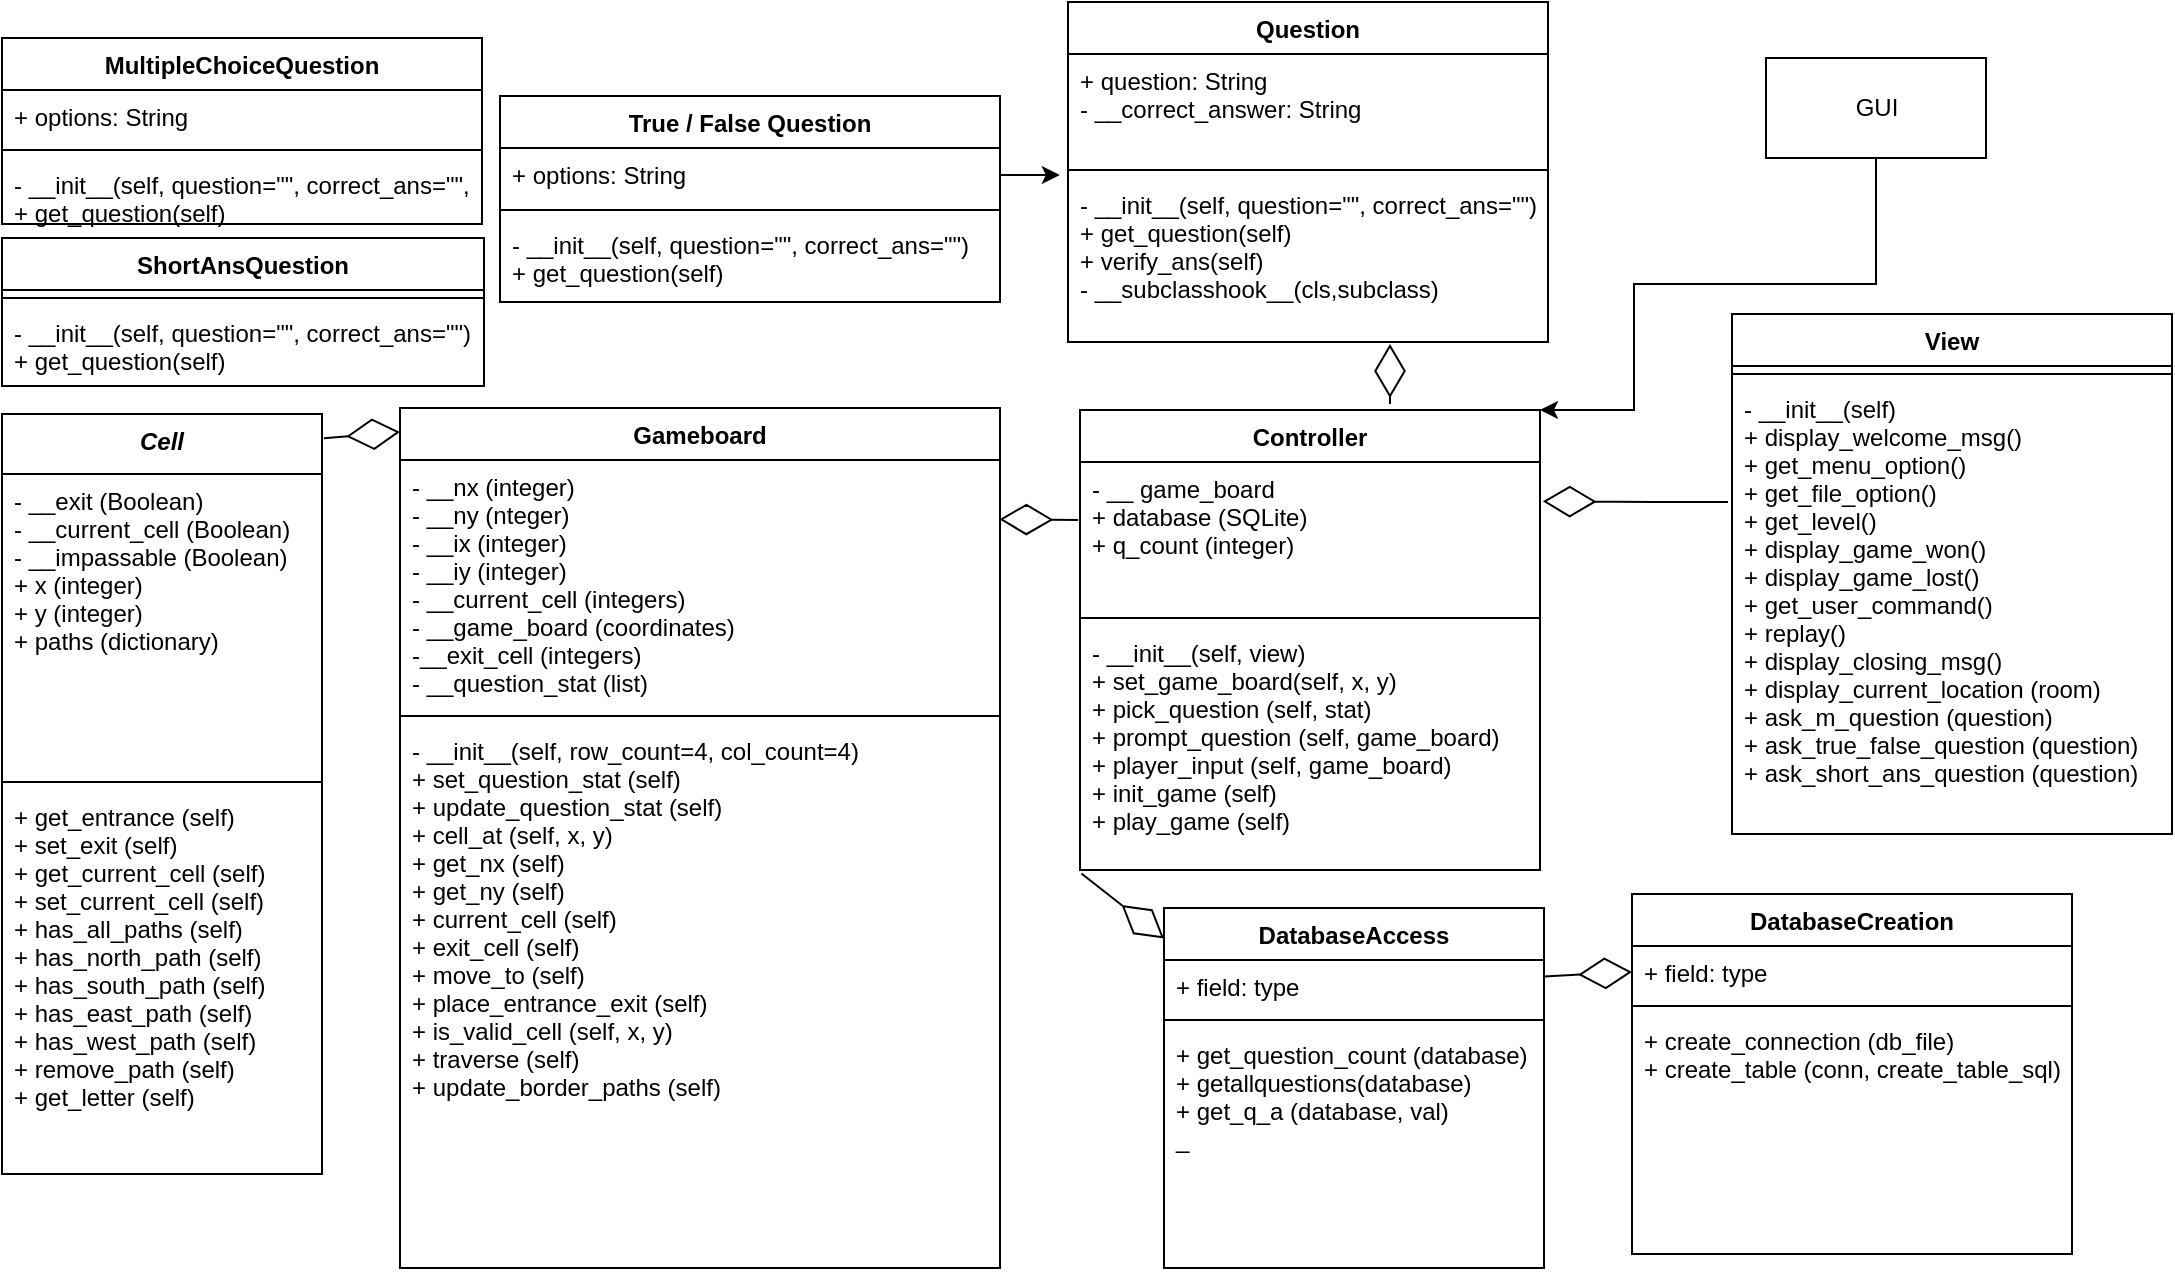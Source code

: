 <mxfile version="14.4.3" type="device"><diagram id="2pzU6UBAtQB1RrakLwoV" name="Page-1"><mxGraphModel dx="1537" dy="942" grid="0" gridSize="10" guides="0" tooltips="1" connect="1" arrows="1" fold="1" page="0" pageScale="1" pageWidth="850" pageHeight="1100" math="0" shadow="0"><root><mxCell id="0"/><mxCell id="1" parent="0"/><mxCell id="dtdOn8wVSNTpU2MTarlF-1" value="Controller" style="swimlane;fontStyle=1;align=center;verticalAlign=top;childLayout=stackLayout;horizontal=1;startSize=26;horizontalStack=0;resizeParent=1;resizeParentMax=0;resizeLast=0;collapsible=1;marginBottom=0;" parent="1" vertex="1"><mxGeometry x="304" y="278" width="230" height="230" as="geometry"/></mxCell><mxCell id="dtdOn8wVSNTpU2MTarlF-2" value="- __ game_board&#10;+ database (SQLite)&#10;+ q_count (integer)" style="text;strokeColor=none;fillColor=none;align=left;verticalAlign=top;spacingLeft=4;spacingRight=4;overflow=hidden;rotatable=0;points=[[0,0.5],[1,0.5]];portConstraint=eastwest;" parent="dtdOn8wVSNTpU2MTarlF-1" vertex="1"><mxGeometry y="26" width="230" height="74" as="geometry"/></mxCell><mxCell id="dtdOn8wVSNTpU2MTarlF-3" value="" style="line;strokeWidth=1;fillColor=none;align=left;verticalAlign=middle;spacingTop=-1;spacingLeft=3;spacingRight=3;rotatable=0;labelPosition=right;points=[];portConstraint=eastwest;" parent="dtdOn8wVSNTpU2MTarlF-1" vertex="1"><mxGeometry y="100" width="230" height="8" as="geometry"/></mxCell><mxCell id="dtdOn8wVSNTpU2MTarlF-4" value="- __init__(self, view)&#10;+ set_game_board(self, x, y)&#10;+ pick_question (self, stat)&#10;+ prompt_question (self, game_board)&#10;+ player_input (self, game_board)&#10;+ init_game (self)&#10;+ play_game (self)&#10;&#10;" style="text;strokeColor=none;fillColor=none;align=left;verticalAlign=top;spacingLeft=4;spacingRight=4;overflow=hidden;rotatable=0;points=[[0,0.5],[1,0.5]];portConstraint=eastwest;" parent="dtdOn8wVSNTpU2MTarlF-1" vertex="1"><mxGeometry y="108" width="230" height="122" as="geometry"/></mxCell><mxCell id="dtdOn8wVSNTpU2MTarlF-5" value="Gameboard" style="swimlane;fontStyle=1;align=center;verticalAlign=top;childLayout=stackLayout;horizontal=1;startSize=26;horizontalStack=0;resizeParent=1;resizeParentMax=0;resizeLast=0;collapsible=1;marginBottom=0;" parent="1" vertex="1"><mxGeometry x="-36" y="277" width="300" height="430" as="geometry"/></mxCell><mxCell id="dtdOn8wVSNTpU2MTarlF-29" value="" style="endArrow=diamondThin;endFill=0;endSize=24;html=1;exitX=1.006;exitY=0.032;exitDx=0;exitDy=0;exitPerimeter=0;" parent="dtdOn8wVSNTpU2MTarlF-5" source="dtdOn8wVSNTpU2MTarlF-34" edge="1"><mxGeometry width="160" relative="1" as="geometry"><mxPoint x="-70" y="12" as="sourcePoint"/><mxPoint y="12" as="targetPoint"/></mxGeometry></mxCell><mxCell id="dtdOn8wVSNTpU2MTarlF-6" value="- __nx (integer)&#10;- __ny (nteger)&#10;- __ix (integer)&#10;- __iy (integer)&#10;- __current_cell (integers)&#10;- __game_board (coordinates)&#10;-__exit_cell (integers)&#10;- __question_stat (list)" style="text;strokeColor=none;fillColor=none;align=left;verticalAlign=top;spacingLeft=4;spacingRight=4;overflow=hidden;rotatable=0;points=[[0,0.5],[1,0.5]];portConstraint=eastwest;" parent="dtdOn8wVSNTpU2MTarlF-5" vertex="1"><mxGeometry y="26" width="300" height="124" as="geometry"/></mxCell><mxCell id="dtdOn8wVSNTpU2MTarlF-7" value="" style="line;strokeWidth=1;fillColor=none;align=left;verticalAlign=middle;spacingTop=-1;spacingLeft=3;spacingRight=3;rotatable=0;labelPosition=right;points=[];portConstraint=eastwest;" parent="dtdOn8wVSNTpU2MTarlF-5" vertex="1"><mxGeometry y="150" width="300" height="8" as="geometry"/></mxCell><mxCell id="dtdOn8wVSNTpU2MTarlF-8" value="- __init__(self, row_count=4, col_count=4)&#10;+ set_question_stat (self)&#10;+ update_question_stat (self)&#10;+ cell_at (self, x, y)&#10;+ get_nx (self)&#10;+ get_ny (self)&#10;+ current_cell (self)&#10;+ exit_cell (self)&#10;+ move_to (self)&#10;+ place_entrance_exit (self)&#10;+ is_valid_cell (self, x, y)&#10;+ traverse (self)&#10;+ update_border_paths (self)&#10;" style="text;strokeColor=none;fillColor=none;align=left;verticalAlign=top;spacingLeft=4;spacingRight=4;overflow=hidden;rotatable=0;points=[[0,0.5],[1,0.5]];portConstraint=eastwest;" parent="dtdOn8wVSNTpU2MTarlF-5" vertex="1"><mxGeometry y="158" width="300" height="272" as="geometry"/></mxCell><mxCell id="dtdOn8wVSNTpU2MTarlF-9" value="View" style="swimlane;fontStyle=1;align=center;verticalAlign=top;childLayout=stackLayout;horizontal=1;startSize=26;horizontalStack=0;resizeParent=1;resizeParentMax=0;resizeLast=0;collapsible=1;marginBottom=0;" parent="1" vertex="1"><mxGeometry x="630" y="230" width="220" height="260" as="geometry"/></mxCell><mxCell id="dtdOn8wVSNTpU2MTarlF-11" value="" style="line;strokeWidth=1;fillColor=none;align=left;verticalAlign=middle;spacingTop=-1;spacingLeft=3;spacingRight=3;rotatable=0;labelPosition=right;points=[];portConstraint=eastwest;" parent="dtdOn8wVSNTpU2MTarlF-9" vertex="1"><mxGeometry y="26" width="220" height="8" as="geometry"/></mxCell><mxCell id="dtdOn8wVSNTpU2MTarlF-12" value="- __init__(self)&#10;+ display_welcome_msg()&#10;+ get_menu_option()&#10;+ get_file_option()&#10;+ get_level()&#10;+ display_game_won()&#10;+ display_game_lost()&#10;+ get_user_command()&#10;+ replay()&#10;+ display_closing_msg()&#10;+ display_current_location (room)&#10;+ ask_m_question (question)&#10;+ ask_true_false_question (question)&#10;+ ask_short_ans_question (question)&#10;&#10;" style="text;strokeColor=none;fillColor=none;align=left;verticalAlign=top;spacingLeft=4;spacingRight=4;overflow=hidden;rotatable=0;points=[[0,0.5],[1,0.5]];portConstraint=eastwest;" parent="dtdOn8wVSNTpU2MTarlF-9" vertex="1"><mxGeometry y="34" width="220" height="226" as="geometry"/></mxCell><mxCell id="dtdOn8wVSNTpU2MTarlF-13" value="Question" style="swimlane;fontStyle=1;align=center;verticalAlign=top;childLayout=stackLayout;horizontal=1;startSize=26;horizontalStack=0;resizeParent=1;resizeParentMax=0;resizeLast=0;collapsible=1;marginBottom=0;" parent="1" vertex="1"><mxGeometry x="298" y="74" width="240" height="170" as="geometry"/></mxCell><mxCell id="dtdOn8wVSNTpU2MTarlF-14" value="+ question: String&#10;- __correct_answer: String&#10;" style="text;strokeColor=none;fillColor=none;align=left;verticalAlign=top;spacingLeft=4;spacingRight=4;overflow=hidden;rotatable=0;points=[[0,0.5],[1,0.5]];portConstraint=eastwest;" parent="dtdOn8wVSNTpU2MTarlF-13" vertex="1"><mxGeometry y="26" width="240" height="54" as="geometry"/></mxCell><mxCell id="dtdOn8wVSNTpU2MTarlF-15" value="" style="line;strokeWidth=1;fillColor=none;align=left;verticalAlign=middle;spacingTop=-1;spacingLeft=3;spacingRight=3;rotatable=0;labelPosition=right;points=[];portConstraint=eastwest;" parent="dtdOn8wVSNTpU2MTarlF-13" vertex="1"><mxGeometry y="80" width="240" height="8" as="geometry"/></mxCell><mxCell id="dtdOn8wVSNTpU2MTarlF-16" value="- __init__(self, question=&quot;&quot;, correct_ans=&quot;&quot;)&#10;+ get_question(self)&#10;+ verify_ans(self)&#10;- __subclasshook__(cls,subclass)" style="text;strokeColor=none;fillColor=none;align=left;verticalAlign=top;spacingLeft=4;spacingRight=4;overflow=hidden;rotatable=0;points=[[0,0.5],[1,0.5]];portConstraint=eastwest;" parent="dtdOn8wVSNTpU2MTarlF-13" vertex="1"><mxGeometry y="88" width="240" height="82" as="geometry"/></mxCell><mxCell id="dtdOn8wVSNTpU2MTarlF-17" value="DatabaseAccess" style="swimlane;fontStyle=1;align=center;verticalAlign=top;childLayout=stackLayout;horizontal=1;startSize=26;horizontalStack=0;resizeParent=1;resizeParentMax=0;resizeLast=0;collapsible=1;marginBottom=0;" parent="1" vertex="1"><mxGeometry x="346" y="527" width="190" height="180" as="geometry"/></mxCell><mxCell id="dtdOn8wVSNTpU2MTarlF-18" value="+ field: type" style="text;strokeColor=none;fillColor=none;align=left;verticalAlign=top;spacingLeft=4;spacingRight=4;overflow=hidden;rotatable=0;points=[[0,0.5],[1,0.5]];portConstraint=eastwest;" parent="dtdOn8wVSNTpU2MTarlF-17" vertex="1"><mxGeometry y="26" width="190" height="26" as="geometry"/></mxCell><mxCell id="dtdOn8wVSNTpU2MTarlF-19" value="" style="line;strokeWidth=1;fillColor=none;align=left;verticalAlign=middle;spacingTop=-1;spacingLeft=3;spacingRight=3;rotatable=0;labelPosition=right;points=[];portConstraint=eastwest;" parent="dtdOn8wVSNTpU2MTarlF-17" vertex="1"><mxGeometry y="52" width="190" height="8" as="geometry"/></mxCell><mxCell id="dtdOn8wVSNTpU2MTarlF-20" value="+ get_question_count (database)&#10;+ getallquestions(database)&#10;+ get_q_a (database, val)&#10;_" style="text;strokeColor=none;fillColor=none;align=left;verticalAlign=top;spacingLeft=4;spacingRight=4;overflow=hidden;rotatable=0;points=[[0,0.5],[1,0.5]];portConstraint=eastwest;" parent="dtdOn8wVSNTpU2MTarlF-17" vertex="1"><mxGeometry y="60" width="190" height="120" as="geometry"/></mxCell><mxCell id="dtdOn8wVSNTpU2MTarlF-30" value="" style="endArrow=diamondThin;endFill=0;endSize=24;html=1;entryX=0.999;entryY=0.239;entryDx=0;entryDy=0;entryPerimeter=0;" parent="1" target="dtdOn8wVSNTpU2MTarlF-6" edge="1"><mxGeometry width="160" relative="1" as="geometry"><mxPoint x="303" y="333" as="sourcePoint"/><mxPoint x="255" y="295" as="targetPoint"/><Array as="points"/></mxGeometry></mxCell><mxCell id="dtdOn8wVSNTpU2MTarlF-31" value="" style="endArrow=diamondThin;endFill=0;endSize=24;html=1;" parent="1" edge="1"><mxGeometry width="160" relative="1" as="geometry"><mxPoint x="459" y="275" as="sourcePoint"/><mxPoint x="459" y="245" as="targetPoint"/><Array as="points"/></mxGeometry></mxCell><mxCell id="dtdOn8wVSNTpU2MTarlF-34" value="Cell" style="swimlane;fontStyle=3;align=center;verticalAlign=top;childLayout=stackLayout;horizontal=1;startSize=30;horizontalStack=0;resizeParent=1;resizeParentMax=0;resizeLast=0;collapsible=1;marginBottom=0;" parent="1" vertex="1"><mxGeometry x="-235" y="280" width="160" height="380" as="geometry"/></mxCell><mxCell id="dtdOn8wVSNTpU2MTarlF-35" value="- __exit (Boolean)&#10;- __current_cell (Boolean)&#10;- __impassable (Boolean)&#10;+ x (integer)&#10;+ y (integer)&#10;+ paths (dictionary)" style="text;strokeColor=none;fillColor=none;align=left;verticalAlign=top;spacingLeft=4;spacingRight=4;overflow=hidden;rotatable=0;points=[[0,0.5],[1,0.5]];portConstraint=eastwest;" parent="dtdOn8wVSNTpU2MTarlF-34" vertex="1"><mxGeometry y="30" width="160" height="150" as="geometry"/></mxCell><mxCell id="dtdOn8wVSNTpU2MTarlF-36" value="" style="line;strokeWidth=1;fillColor=none;align=left;verticalAlign=middle;spacingTop=-1;spacingLeft=3;spacingRight=3;rotatable=0;labelPosition=right;points=[];portConstraint=eastwest;" parent="dtdOn8wVSNTpU2MTarlF-34" vertex="1"><mxGeometry y="180" width="160" height="8" as="geometry"/></mxCell><mxCell id="dtdOn8wVSNTpU2MTarlF-37" value="+ get_entrance (self)&#10;+ set_exit (self)&#10;+ get_current_cell (self)&#10;+ set_current_cell (self)&#10;+ has_all_paths (self)&#10;+ has_north_path (self)&#10;+ has_south_path (self)&#10;+ has_east_path (self)&#10;+ has_west_path (self)&#10;+ remove_path (self)&#10;+ get_letter (self)" style="text;strokeColor=none;fillColor=none;align=left;verticalAlign=top;spacingLeft=4;spacingRight=4;overflow=hidden;rotatable=0;points=[[0,0.5],[1,0.5]];portConstraint=eastwest;" parent="dtdOn8wVSNTpU2MTarlF-34" vertex="1"><mxGeometry y="188" width="160" height="192" as="geometry"/></mxCell><mxCell id="dtdOn8wVSNTpU2MTarlF-48" value="" style="endArrow=diamondThin;endFill=0;endSize=24;html=1;entryX=1.006;entryY=0.266;entryDx=0;entryDy=0;entryPerimeter=0;" parent="1" target="dtdOn8wVSNTpU2MTarlF-2" edge="1"><mxGeometry width="160" relative="1" as="geometry"><mxPoint x="628" y="324" as="sourcePoint"/><mxPoint x="531" y="292" as="targetPoint"/><Array as="points"><mxPoint x="581" y="324"/></Array></mxGeometry></mxCell><mxCell id="dtdOn8wVSNTpU2MTarlF-54" value="" style="endArrow=diamondThin;endFill=0;endSize=24;html=1;exitX=0.003;exitY=1.014;exitDx=0;exitDy=0;exitPerimeter=0;" parent="1" source="dtdOn8wVSNTpU2MTarlF-4" edge="1" target="dtdOn8wVSNTpU2MTarlF-17"><mxGeometry width="160" relative="1" as="geometry"><mxPoint x="438" y="431" as="sourcePoint"/><mxPoint x="390.0" y="921.8" as="targetPoint"/><Array as="points"/></mxGeometry></mxCell><mxCell id="nGwSiJS0L8q6wq8iw9Sl-3" value="MultipleChoiceQuestion" style="swimlane;fontStyle=1;align=center;verticalAlign=top;childLayout=stackLayout;horizontal=1;startSize=26;horizontalStack=0;resizeParent=1;resizeParentMax=0;resizeLast=0;collapsible=1;marginBottom=0;" parent="1" vertex="1"><mxGeometry x="-235" y="92" width="240" height="93" as="geometry"/></mxCell><mxCell id="nGwSiJS0L8q6wq8iw9Sl-4" value="+ options: String" style="text;strokeColor=none;fillColor=none;align=left;verticalAlign=top;spacingLeft=4;spacingRight=4;overflow=hidden;rotatable=0;points=[[0,0.5],[1,0.5]];portConstraint=eastwest;" parent="nGwSiJS0L8q6wq8iw9Sl-3" vertex="1"><mxGeometry y="26" width="240" height="26" as="geometry"/></mxCell><mxCell id="nGwSiJS0L8q6wq8iw9Sl-5" value="" style="line;strokeWidth=1;fillColor=none;align=left;verticalAlign=middle;spacingTop=-1;spacingLeft=3;spacingRight=3;rotatable=0;labelPosition=right;points=[];portConstraint=eastwest;" parent="nGwSiJS0L8q6wq8iw9Sl-3" vertex="1"><mxGeometry y="52" width="240" height="8" as="geometry"/></mxCell><mxCell id="nGwSiJS0L8q6wq8iw9Sl-6" value="- __init__(self, question=&quot;&quot;, correct_ans=&quot;&quot;, options)&#10;+ get_question(self)" style="text;strokeColor=none;fillColor=none;align=left;verticalAlign=top;spacingLeft=4;spacingRight=4;overflow=hidden;rotatable=0;points=[[0,0.5],[1,0.5]];portConstraint=eastwest;" parent="nGwSiJS0L8q6wq8iw9Sl-3" vertex="1"><mxGeometry y="60" width="240" height="33" as="geometry"/></mxCell><mxCell id="nGwSiJS0L8q6wq8iw9Sl-7" value="True / False Question" style="swimlane;fontStyle=1;align=center;verticalAlign=top;childLayout=stackLayout;horizontal=1;startSize=26;horizontalStack=0;resizeParent=1;resizeParentMax=0;resizeLast=0;collapsible=1;marginBottom=0;" parent="1" vertex="1"><mxGeometry x="14" y="121" width="250" height="103" as="geometry"/></mxCell><mxCell id="nGwSiJS0L8q6wq8iw9Sl-8" value="+ options: String" style="text;strokeColor=none;fillColor=none;align=left;verticalAlign=top;spacingLeft=4;spacingRight=4;overflow=hidden;rotatable=0;points=[[0,0.5],[1,0.5]];portConstraint=eastwest;" parent="nGwSiJS0L8q6wq8iw9Sl-7" vertex="1"><mxGeometry y="26" width="250" height="27" as="geometry"/></mxCell><mxCell id="nGwSiJS0L8q6wq8iw9Sl-9" value="" style="line;strokeWidth=1;fillColor=none;align=left;verticalAlign=middle;spacingTop=-1;spacingLeft=3;spacingRight=3;rotatable=0;labelPosition=right;points=[];portConstraint=eastwest;" parent="nGwSiJS0L8q6wq8iw9Sl-7" vertex="1"><mxGeometry y="53" width="250" height="8" as="geometry"/></mxCell><mxCell id="nGwSiJS0L8q6wq8iw9Sl-10" value="- __init__(self, question=&quot;&quot;, correct_ans=&quot;&quot;)&#10;+ get_question(self)" style="text;strokeColor=none;fillColor=none;align=left;verticalAlign=top;spacingLeft=4;spacingRight=4;overflow=hidden;rotatable=0;points=[[0,0.5],[1,0.5]];portConstraint=eastwest;" parent="nGwSiJS0L8q6wq8iw9Sl-7" vertex="1"><mxGeometry y="61" width="250" height="42" as="geometry"/></mxCell><mxCell id="nGwSiJS0L8q6wq8iw9Sl-11" value="ShortAnsQuestion" style="swimlane;fontStyle=1;align=center;verticalAlign=top;childLayout=stackLayout;horizontal=1;startSize=26;horizontalStack=0;resizeParent=1;resizeParentMax=0;resizeLast=0;collapsible=1;marginBottom=0;" parent="1" vertex="1"><mxGeometry x="-235" y="192" width="241" height="74" as="geometry"/></mxCell><mxCell id="nGwSiJS0L8q6wq8iw9Sl-13" value="" style="line;strokeWidth=1;fillColor=none;align=left;verticalAlign=middle;spacingTop=-1;spacingLeft=3;spacingRight=3;rotatable=0;labelPosition=right;points=[];portConstraint=eastwest;" parent="nGwSiJS0L8q6wq8iw9Sl-11" vertex="1"><mxGeometry y="26" width="241" height="8" as="geometry"/></mxCell><mxCell id="nGwSiJS0L8q6wq8iw9Sl-14" value="- __init__(self, question=&quot;&quot;, correct_ans=&quot;&quot;)&#10;+ get_question(self)" style="text;strokeColor=none;fillColor=none;align=left;verticalAlign=top;spacingLeft=4;spacingRight=4;overflow=hidden;rotatable=0;points=[[0,0.5],[1,0.5]];portConstraint=eastwest;" parent="nGwSiJS0L8q6wq8iw9Sl-11" vertex="1"><mxGeometry y="34" width="241" height="40" as="geometry"/></mxCell><mxCell id="TTAN69qeYxi4JExR74cP-12" value="DatabaseCreation" style="swimlane;fontStyle=1;align=center;verticalAlign=top;childLayout=stackLayout;horizontal=1;startSize=26;horizontalStack=0;resizeParent=1;resizeParentMax=0;resizeLast=0;collapsible=1;marginBottom=0;" vertex="1" parent="1"><mxGeometry x="580" y="520" width="220" height="180" as="geometry"/></mxCell><mxCell id="TTAN69qeYxi4JExR74cP-13" value="+ field: type" style="text;strokeColor=none;fillColor=none;align=left;verticalAlign=top;spacingLeft=4;spacingRight=4;overflow=hidden;rotatable=0;points=[[0,0.5],[1,0.5]];portConstraint=eastwest;" vertex="1" parent="TTAN69qeYxi4JExR74cP-12"><mxGeometry y="26" width="220" height="26" as="geometry"/></mxCell><mxCell id="TTAN69qeYxi4JExR74cP-14" value="" style="line;strokeWidth=1;fillColor=none;align=left;verticalAlign=middle;spacingTop=-1;spacingLeft=3;spacingRight=3;rotatable=0;labelPosition=right;points=[];portConstraint=eastwest;" vertex="1" parent="TTAN69qeYxi4JExR74cP-12"><mxGeometry y="52" width="220" height="8" as="geometry"/></mxCell><mxCell id="TTAN69qeYxi4JExR74cP-15" value="+ create_connection (db_file)&#10;+ create_table (conn, create_table_sql)" style="text;strokeColor=none;fillColor=none;align=left;verticalAlign=top;spacingLeft=4;spacingRight=4;overflow=hidden;rotatable=0;points=[[0,0.5],[1,0.5]];portConstraint=eastwest;" vertex="1" parent="TTAN69qeYxi4JExR74cP-12"><mxGeometry y="60" width="220" height="120" as="geometry"/></mxCell><mxCell id="TTAN69qeYxi4JExR74cP-16" value="" style="endArrow=diamondThin;endFill=0;endSize=24;html=1;entryX=0;entryY=0.5;entryDx=0;entryDy=0;" edge="1" parent="1" source="dtdOn8wVSNTpU2MTarlF-18" target="TTAN69qeYxi4JExR74cP-13"><mxGeometry width="160" relative="1" as="geometry"><mxPoint x="448" y="441" as="sourcePoint"/><mxPoint x="446.508" y="530" as="targetPoint"/><Array as="points"/></mxGeometry></mxCell><mxCell id="TTAN69qeYxi4JExR74cP-23" style="edgeStyle=orthogonalEdgeStyle;rounded=0;orthogonalLoop=1;jettySize=auto;html=1;exitX=1;exitY=0.5;exitDx=0;exitDy=0;entryX=-0.017;entryY=-0.02;entryDx=0;entryDy=0;entryPerimeter=0;" edge="1" parent="1" source="nGwSiJS0L8q6wq8iw9Sl-8" target="dtdOn8wVSNTpU2MTarlF-16"><mxGeometry relative="1" as="geometry"/></mxCell><mxCell id="TTAN69qeYxi4JExR74cP-36" style="edgeStyle=orthogonalEdgeStyle;rounded=0;orthogonalLoop=1;jettySize=auto;html=1;exitX=0.5;exitY=1;exitDx=0;exitDy=0;entryX=1;entryY=0;entryDx=0;entryDy=0;" edge="1" parent="1" source="TTAN69qeYxi4JExR74cP-34" target="dtdOn8wVSNTpU2MTarlF-1"><mxGeometry relative="1" as="geometry"><mxPoint x="658.667" y="192.333" as="targetPoint"/><Array as="points"><mxPoint x="702" y="215"/><mxPoint x="581" y="215"/><mxPoint x="581" y="278"/></Array></mxGeometry></mxCell><mxCell id="TTAN69qeYxi4JExR74cP-34" value="GUI" style="html=1;" vertex="1" parent="1"><mxGeometry x="647" y="102" width="110" height="50" as="geometry"/></mxCell></root></mxGraphModel></diagram></mxfile>